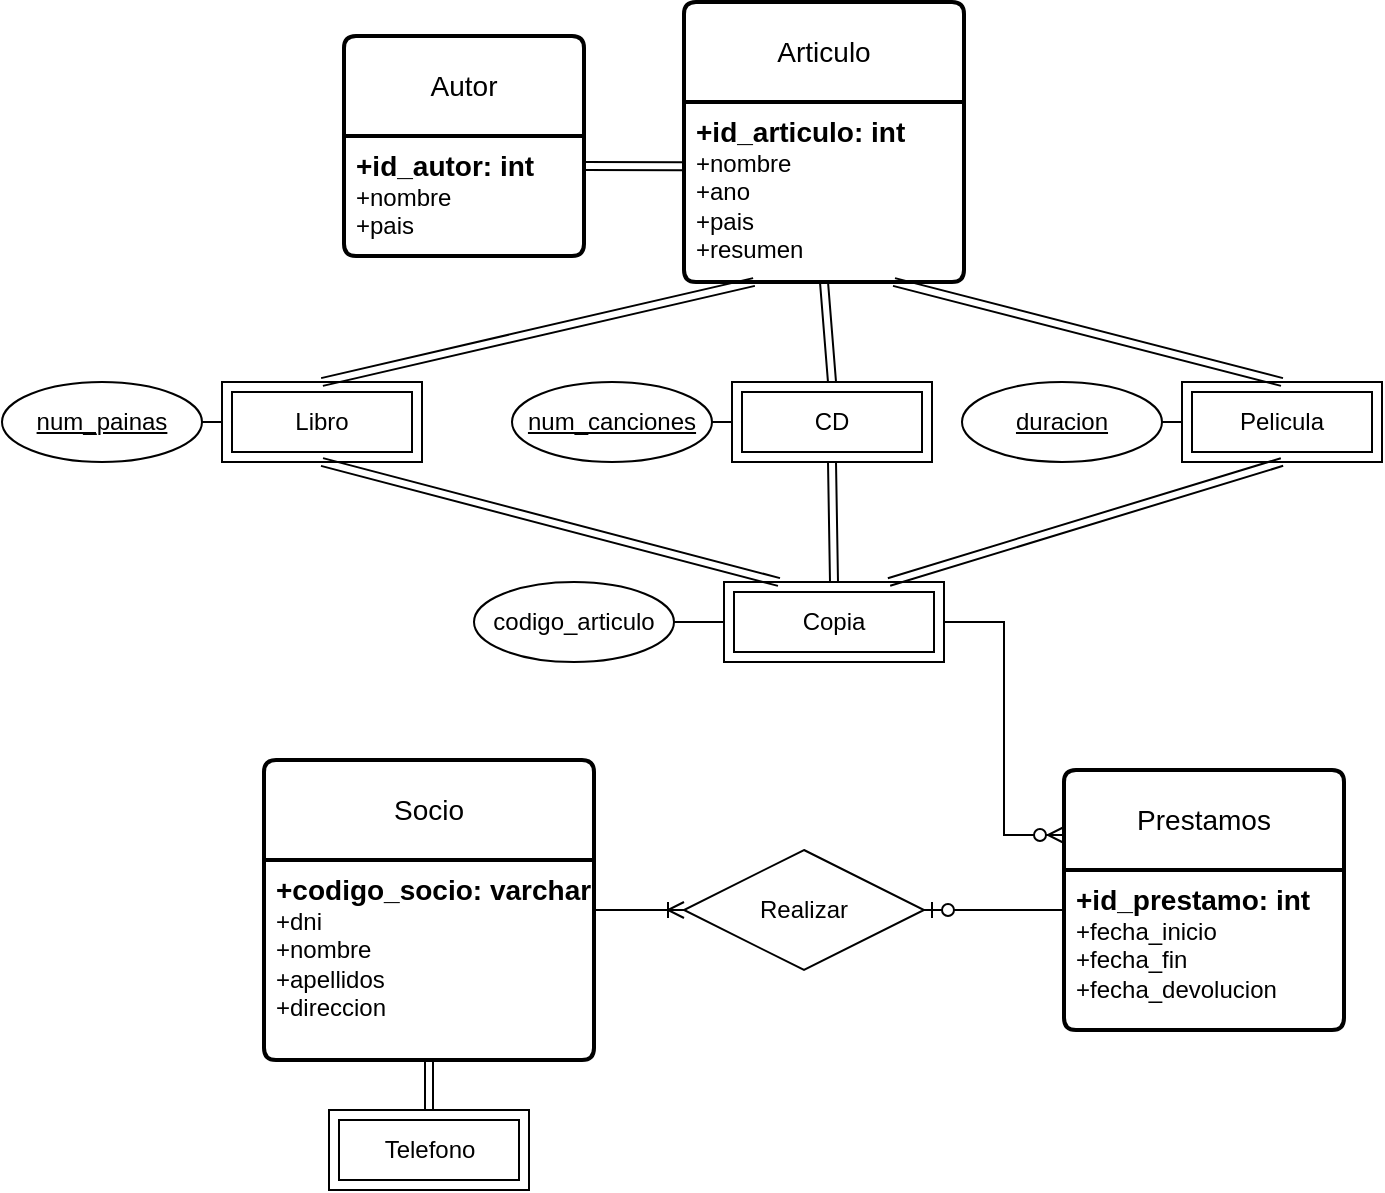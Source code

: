 <mxfile version="22.0.4" type="github">
  <diagram id="R2lEEEUBdFMjLlhIrx00" name="Page-1">
    <mxGraphModel dx="2020" dy="783" grid="1" gridSize="10" guides="1" tooltips="1" connect="1" arrows="1" fold="1" page="1" pageScale="1" pageWidth="850" pageHeight="1100" math="0" shadow="0" extFonts="Permanent Marker^https://fonts.googleapis.com/css?family=Permanent+Marker">
      <root>
        <mxCell id="0" />
        <mxCell id="1" parent="0" />
        <mxCell id="d5QlED9QIj9ZwtFVv4aS-1" value="Socio" style="swimlane;childLayout=stackLayout;horizontal=1;startSize=50;horizontalStack=0;rounded=1;fontSize=14;fontStyle=0;strokeWidth=2;resizeParent=0;resizeLast=1;shadow=0;dashed=0;align=center;arcSize=4;whiteSpace=wrap;html=1;" parent="1" vertex="1">
          <mxGeometry x="265" y="399" width="165" height="150" as="geometry" />
        </mxCell>
        <mxCell id="d5QlED9QIj9ZwtFVv4aS-2" value="&lt;font style=&quot;font-size: 14px;&quot;&gt;&lt;b&gt;+codigo_socio: varchar&lt;br&gt;&lt;/b&gt;&lt;/font&gt;+dni&lt;br&gt;+nombre&lt;br&gt;+apellidos&lt;br&gt;+direccion" style="align=left;strokeColor=none;fillColor=none;spacingLeft=4;fontSize=12;verticalAlign=top;resizable=0;rotatable=0;part=1;html=1;" parent="d5QlED9QIj9ZwtFVv4aS-1" vertex="1">
          <mxGeometry y="50" width="165" height="100" as="geometry" />
        </mxCell>
        <mxCell id="d5QlED9QIj9ZwtFVv4aS-11" value="Articulo" style="swimlane;childLayout=stackLayout;horizontal=1;startSize=50;horizontalStack=0;rounded=1;fontSize=14;fontStyle=0;strokeWidth=2;resizeParent=0;resizeLast=1;shadow=0;dashed=0;align=center;arcSize=4;whiteSpace=wrap;html=1;" parent="1" vertex="1">
          <mxGeometry x="475" y="20" width="140" height="140" as="geometry" />
        </mxCell>
        <mxCell id="d5QlED9QIj9ZwtFVv4aS-12" value="&lt;b&gt;&lt;font style=&quot;font-size: 14px;&quot;&gt;+id_articulo: int&lt;br&gt;&lt;/font&gt;&lt;/b&gt;+nombre&lt;br&gt;+ano&lt;br&gt;+pais&lt;br&gt;+resumen" style="align=left;strokeColor=none;fillColor=none;spacingLeft=4;fontSize=12;verticalAlign=top;resizable=0;rotatable=0;part=1;html=1;" parent="d5QlED9QIj9ZwtFVv4aS-11" vertex="1">
          <mxGeometry y="50" width="140" height="90" as="geometry" />
        </mxCell>
        <mxCell id="d5QlED9QIj9ZwtFVv4aS-13" value="Realizar" style="shape=rhombus;perimeter=rhombusPerimeter;whiteSpace=wrap;html=1;align=center;" parent="1" vertex="1">
          <mxGeometry x="475" y="444" width="120" height="60" as="geometry" />
        </mxCell>
        <mxCell id="d5QlED9QIj9ZwtFVv4aS-18" value="Telefono" style="shape=ext;margin=3;double=1;whiteSpace=wrap;html=1;align=center;" parent="1" vertex="1">
          <mxGeometry x="297.5" y="574" width="100" height="40" as="geometry" />
        </mxCell>
        <mxCell id="d5QlED9QIj9ZwtFVv4aS-20" value="" style="shape=link;html=1;rounded=0;exitX=0.5;exitY=0;exitDx=0;exitDy=0;entryX=0.5;entryY=1;entryDx=0;entryDy=0;" parent="1" source="d5QlED9QIj9ZwtFVv4aS-18" target="d5QlED9QIj9ZwtFVv4aS-2" edge="1">
          <mxGeometry width="100" relative="1" as="geometry">
            <mxPoint x="245" y="494" as="sourcePoint" />
            <mxPoint x="285" y="494" as="targetPoint" />
          </mxGeometry>
        </mxCell>
        <mxCell id="d5QlED9QIj9ZwtFVv4aS-21" value="Prestamos" style="swimlane;childLayout=stackLayout;horizontal=1;startSize=50;horizontalStack=0;rounded=1;fontSize=14;fontStyle=0;strokeWidth=2;resizeParent=0;resizeLast=1;shadow=0;dashed=0;align=center;arcSize=4;whiteSpace=wrap;html=1;" parent="1" vertex="1">
          <mxGeometry x="665" y="404" width="140" height="130" as="geometry" />
        </mxCell>
        <mxCell id="d5QlED9QIj9ZwtFVv4aS-22" value="&lt;b&gt;&lt;font style=&quot;font-size: 14px;&quot;&gt;+id_prestamo: int&lt;br&gt;&lt;/font&gt;&lt;/b&gt;+fecha_inicio&lt;br&gt;+fecha_fin&lt;br&gt;+fecha_devolucion" style="align=left;strokeColor=none;fillColor=none;spacingLeft=4;fontSize=12;verticalAlign=top;resizable=0;rotatable=0;part=1;html=1;" parent="d5QlED9QIj9ZwtFVv4aS-21" vertex="1">
          <mxGeometry y="50" width="140" height="80" as="geometry" />
        </mxCell>
        <mxCell id="d5QlED9QIj9ZwtFVv4aS-25" value="" style="edgeStyle=entityRelationEdgeStyle;fontSize=12;html=1;endArrow=ERoneToMany;rounded=0;exitX=1;exitY=0.25;exitDx=0;exitDy=0;" parent="1" source="d5QlED9QIj9ZwtFVv4aS-2" target="d5QlED9QIj9ZwtFVv4aS-13" edge="1">
          <mxGeometry width="100" height="100" relative="1" as="geometry">
            <mxPoint x="415" y="474" as="sourcePoint" />
            <mxPoint x="515" y="374" as="targetPoint" />
          </mxGeometry>
        </mxCell>
        <mxCell id="d5QlED9QIj9ZwtFVv4aS-26" value="" style="edgeStyle=entityRelationEdgeStyle;fontSize=12;html=1;endArrow=ERzeroToOne;endFill=1;rounded=0;entryX=1;entryY=0.5;entryDx=0;entryDy=0;exitX=0;exitY=0.25;exitDx=0;exitDy=0;" parent="1" source="d5QlED9QIj9ZwtFVv4aS-22" target="d5QlED9QIj9ZwtFVv4aS-13" edge="1">
          <mxGeometry width="100" height="100" relative="1" as="geometry">
            <mxPoint x="665" y="470" as="sourcePoint" />
            <mxPoint x="615" y="604" as="targetPoint" />
          </mxGeometry>
        </mxCell>
        <mxCell id="d5QlED9QIj9ZwtFVv4aS-29" value="" style="shape=link;html=1;rounded=0;exitX=1;exitY=0.25;exitDx=0;exitDy=0;entryX=-0.002;entryY=0.357;entryDx=0;entryDy=0;entryPerimeter=0;" parent="1" source="d5QlED9QIj9ZwtFVv4aS-33" target="d5QlED9QIj9ZwtFVv4aS-12" edge="1">
          <mxGeometry width="100" relative="1" as="geometry">
            <mxPoint x="405" y="60" as="sourcePoint" />
            <mxPoint x="465" y="60" as="targetPoint" />
          </mxGeometry>
        </mxCell>
        <mxCell id="d5QlED9QIj9ZwtFVv4aS-32" value="Autor" style="swimlane;childLayout=stackLayout;horizontal=1;startSize=50;horizontalStack=0;rounded=1;fontSize=14;fontStyle=0;strokeWidth=2;resizeParent=0;resizeLast=1;shadow=0;dashed=0;align=center;arcSize=4;whiteSpace=wrap;html=1;" parent="1" vertex="1">
          <mxGeometry x="305" y="37" width="120" height="110" as="geometry" />
        </mxCell>
        <mxCell id="d5QlED9QIj9ZwtFVv4aS-33" value="&lt;font style=&quot;font-size: 14px;&quot;&gt;&lt;b&gt;+id_autor: int&lt;br&gt;&lt;/b&gt;&lt;/font&gt;+nombre&lt;br&gt;+pais" style="align=left;strokeColor=none;fillColor=none;spacingLeft=4;fontSize=12;verticalAlign=top;resizable=0;rotatable=0;part=1;html=1;" parent="d5QlED9QIj9ZwtFVv4aS-32" vertex="1">
          <mxGeometry y="50" width="120" height="60" as="geometry" />
        </mxCell>
        <mxCell id="d5QlED9QIj9ZwtFVv4aS-38" value="Pelicula" style="shape=ext;margin=3;double=1;whiteSpace=wrap;html=1;align=center;" parent="1" vertex="1">
          <mxGeometry x="724" y="210" width="100" height="40" as="geometry" />
        </mxCell>
        <mxCell id="d5QlED9QIj9ZwtFVv4aS-39" value="CD" style="shape=ext;margin=3;double=1;whiteSpace=wrap;html=1;align=center;" parent="1" vertex="1">
          <mxGeometry x="499" y="210" width="100" height="40" as="geometry" />
        </mxCell>
        <mxCell id="d5QlED9QIj9ZwtFVv4aS-40" value="Libro" style="shape=ext;margin=3;double=1;whiteSpace=wrap;html=1;align=center;" parent="1" vertex="1">
          <mxGeometry x="244" y="210" width="100" height="40" as="geometry" />
        </mxCell>
        <mxCell id="d5QlED9QIj9ZwtFVv4aS-41" value="Copia" style="shape=ext;margin=3;double=1;whiteSpace=wrap;html=1;align=center;" parent="1" vertex="1">
          <mxGeometry x="495" y="310" width="110" height="40" as="geometry" />
        </mxCell>
        <mxCell id="d5QlED9QIj9ZwtFVv4aS-42" value="codigo_articulo" style="ellipse;whiteSpace=wrap;html=1;align=center;" parent="1" vertex="1">
          <mxGeometry x="370" y="310" width="100" height="40" as="geometry" />
        </mxCell>
        <mxCell id="d5QlED9QIj9ZwtFVv4aS-43" value="" style="endArrow=none;html=1;rounded=0;exitX=0;exitY=0.5;exitDx=0;exitDy=0;entryX=1;entryY=0.5;entryDx=0;entryDy=0;" parent="1" source="d5QlED9QIj9ZwtFVv4aS-41" target="d5QlED9QIj9ZwtFVv4aS-42" edge="1">
          <mxGeometry width="50" height="50" relative="1" as="geometry">
            <mxPoint x="300" y="360" as="sourcePoint" />
            <mxPoint x="460" y="300" as="targetPoint" />
          </mxGeometry>
        </mxCell>
        <mxCell id="d5QlED9QIj9ZwtFVv4aS-44" value="num_painas" style="ellipse;whiteSpace=wrap;html=1;align=center;fontStyle=4;" parent="1" vertex="1">
          <mxGeometry x="134" y="210" width="100" height="40" as="geometry" />
        </mxCell>
        <mxCell id="d5QlED9QIj9ZwtFVv4aS-45" value="num_canciones" style="ellipse;whiteSpace=wrap;html=1;align=center;fontStyle=4;" parent="1" vertex="1">
          <mxGeometry x="389" y="210" width="100" height="40" as="geometry" />
        </mxCell>
        <mxCell id="d5QlED9QIj9ZwtFVv4aS-46" value="duracion" style="ellipse;whiteSpace=wrap;html=1;align=center;fontStyle=4;" parent="1" vertex="1">
          <mxGeometry x="614" y="210" width="100" height="40" as="geometry" />
        </mxCell>
        <mxCell id="d5QlED9QIj9ZwtFVv4aS-47" value="" style="endArrow=none;html=1;rounded=0;exitX=1;exitY=0.5;exitDx=0;exitDy=0;entryX=0;entryY=0.5;entryDx=0;entryDy=0;" parent="1" source="d5QlED9QIj9ZwtFVv4aS-44" target="d5QlED9QIj9ZwtFVv4aS-40" edge="1">
          <mxGeometry width="50" height="50" relative="1" as="geometry">
            <mxPoint x="384" y="370" as="sourcePoint" />
            <mxPoint x="434" y="320" as="targetPoint" />
          </mxGeometry>
        </mxCell>
        <mxCell id="d5QlED9QIj9ZwtFVv4aS-48" value="" style="endArrow=none;html=1;rounded=0;exitX=1;exitY=0.5;exitDx=0;exitDy=0;entryX=0;entryY=0.5;entryDx=0;entryDy=0;" parent="1" source="d5QlED9QIj9ZwtFVv4aS-45" target="d5QlED9QIj9ZwtFVv4aS-39" edge="1">
          <mxGeometry width="50" height="50" relative="1" as="geometry">
            <mxPoint x="244" y="240" as="sourcePoint" />
            <mxPoint x="254" y="240" as="targetPoint" />
          </mxGeometry>
        </mxCell>
        <mxCell id="d5QlED9QIj9ZwtFVv4aS-49" value="" style="endArrow=none;html=1;rounded=0;exitX=1;exitY=0.5;exitDx=0;exitDy=0;entryX=0;entryY=0.5;entryDx=0;entryDy=0;" parent="1" source="d5QlED9QIj9ZwtFVv4aS-46" target="d5QlED9QIj9ZwtFVv4aS-38" edge="1">
          <mxGeometry width="50" height="50" relative="1" as="geometry">
            <mxPoint x="254" y="250" as="sourcePoint" />
            <mxPoint x="264" y="250" as="targetPoint" />
          </mxGeometry>
        </mxCell>
        <mxCell id="d5QlED9QIj9ZwtFVv4aS-52" value="" style="shape=link;html=1;rounded=0;entryX=0.25;entryY=1;entryDx=0;entryDy=0;exitX=0.5;exitY=0;exitDx=0;exitDy=0;" parent="1" source="d5QlED9QIj9ZwtFVv4aS-40" target="d5QlED9QIj9ZwtFVv4aS-12" edge="1">
          <mxGeometry width="100" relative="1" as="geometry">
            <mxPoint x="360" y="180" as="sourcePoint" />
            <mxPoint x="460" y="180" as="targetPoint" />
          </mxGeometry>
        </mxCell>
        <mxCell id="d5QlED9QIj9ZwtFVv4aS-53" value="" style="shape=link;html=1;rounded=0;entryX=0.5;entryY=1;entryDx=0;entryDy=0;exitX=0.5;exitY=0;exitDx=0;exitDy=0;" parent="1" source="d5QlED9QIj9ZwtFVv4aS-39" target="d5QlED9QIj9ZwtFVv4aS-12" edge="1">
          <mxGeometry width="100" relative="1" as="geometry">
            <mxPoint x="320" y="220" as="sourcePoint" />
            <mxPoint x="520" y="170" as="targetPoint" />
          </mxGeometry>
        </mxCell>
        <mxCell id="d5QlED9QIj9ZwtFVv4aS-54" value="" style="shape=link;html=1;rounded=0;entryX=0.75;entryY=1;entryDx=0;entryDy=0;exitX=0.5;exitY=0;exitDx=0;exitDy=0;" parent="1" source="d5QlED9QIj9ZwtFVv4aS-38" target="d5QlED9QIj9ZwtFVv4aS-12" edge="1">
          <mxGeometry width="100" relative="1" as="geometry">
            <mxPoint x="330" y="230" as="sourcePoint" />
            <mxPoint x="530" y="180" as="targetPoint" />
          </mxGeometry>
        </mxCell>
        <mxCell id="d5QlED9QIj9ZwtFVv4aS-55" value="" style="shape=link;html=1;rounded=0;entryX=0.25;entryY=0;entryDx=0;entryDy=0;exitX=0.5;exitY=1;exitDx=0;exitDy=0;" parent="1" source="d5QlED9QIj9ZwtFVv4aS-40" target="d5QlED9QIj9ZwtFVv4aS-41" edge="1">
          <mxGeometry width="100" relative="1" as="geometry">
            <mxPoint x="305" y="310" as="sourcePoint" />
            <mxPoint x="521" y="260" as="targetPoint" />
          </mxGeometry>
        </mxCell>
        <mxCell id="d5QlED9QIj9ZwtFVv4aS-56" value="" style="shape=link;html=1;rounded=0;entryX=0.5;entryY=1;entryDx=0;entryDy=0;exitX=0.5;exitY=0;exitDx=0;exitDy=0;" parent="1" source="d5QlED9QIj9ZwtFVv4aS-41" target="d5QlED9QIj9ZwtFVv4aS-39" edge="1">
          <mxGeometry width="100" relative="1" as="geometry">
            <mxPoint x="560" y="310" as="sourcePoint" />
            <mxPoint x="556" y="260" as="targetPoint" />
          </mxGeometry>
        </mxCell>
        <mxCell id="d5QlED9QIj9ZwtFVv4aS-57" value="" style="shape=link;html=1;rounded=0;entryX=0.75;entryY=0;entryDx=0;entryDy=0;exitX=0.5;exitY=1;exitDx=0;exitDy=0;" parent="1" source="d5QlED9QIj9ZwtFVv4aS-38" target="d5QlED9QIj9ZwtFVv4aS-41" edge="1">
          <mxGeometry width="100" relative="1" as="geometry">
            <mxPoint x="785" y="310" as="sourcePoint" />
            <mxPoint x="591" y="260" as="targetPoint" />
          </mxGeometry>
        </mxCell>
        <mxCell id="d5QlED9QIj9ZwtFVv4aS-59" value="" style="edgeStyle=entityRelationEdgeStyle;fontSize=12;html=1;endArrow=ERzeroToMany;endFill=1;rounded=0;entryX=0;entryY=0.25;entryDx=0;entryDy=0;exitX=1;exitY=0.5;exitDx=0;exitDy=0;" parent="1" source="d5QlED9QIj9ZwtFVv4aS-41" target="d5QlED9QIj9ZwtFVv4aS-21" edge="1">
          <mxGeometry width="100" height="100" relative="1" as="geometry">
            <mxPoint x="666.5" y="340" as="sourcePoint" />
            <mxPoint x="661.5" y="404" as="targetPoint" />
            <Array as="points">
              <mxPoint x="656.5" y="390" />
              <mxPoint x="706.5" y="360" />
              <mxPoint x="716.5" y="350" />
              <mxPoint x="656.5" y="360" />
              <mxPoint x="626.5" y="390" />
              <mxPoint x="716.5" y="372" />
              <mxPoint x="726.5" y="372" />
              <mxPoint x="646.5" y="380" />
            </Array>
          </mxGeometry>
        </mxCell>
      </root>
    </mxGraphModel>
  </diagram>
</mxfile>
